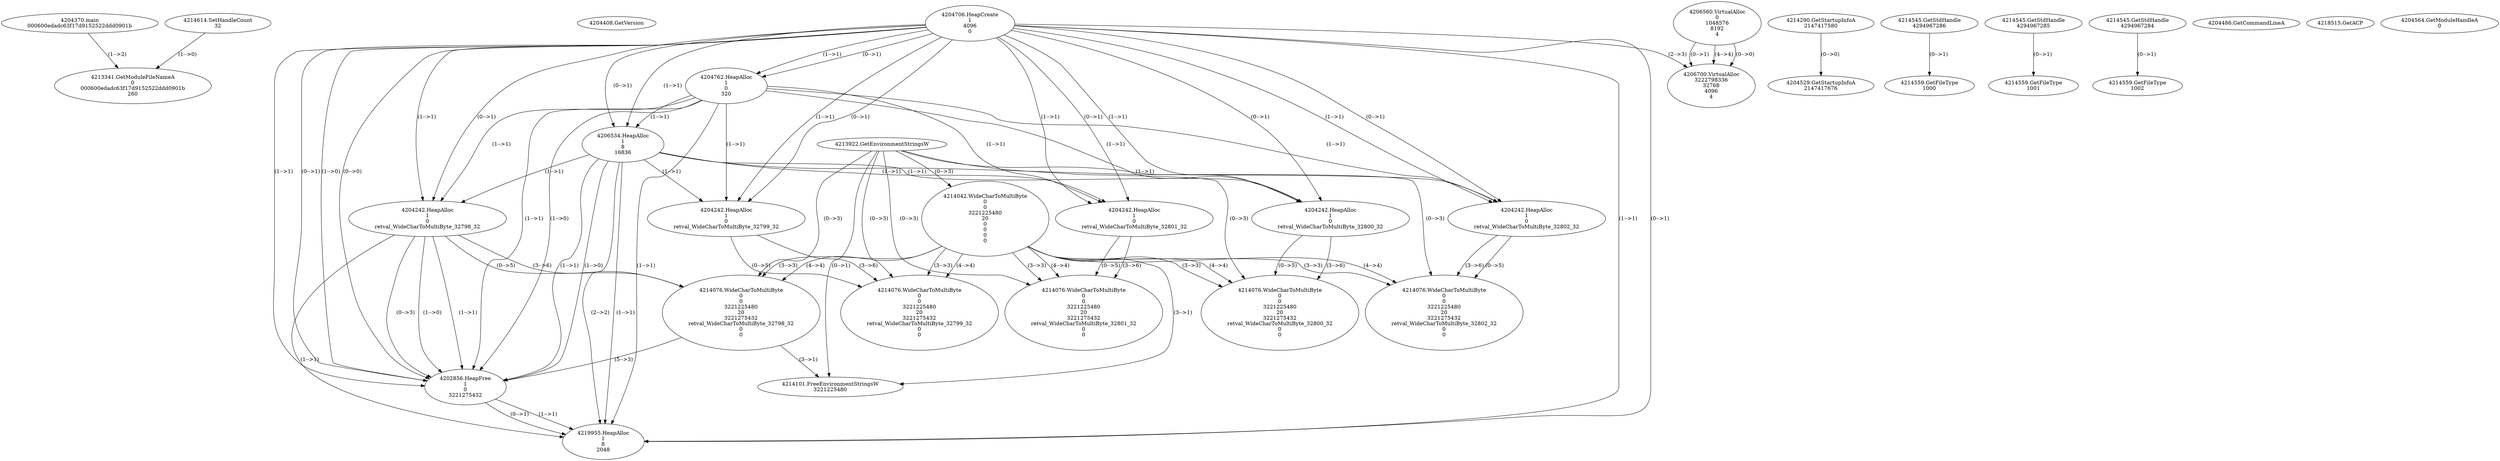 // Global SCDG with merge call
digraph {
	0 [label="4204370.main
000600edadc63f17d9152522ddd0901b"]
	1 [label="4204408.GetVersion
"]
	2 [label="4204706.HeapCreate
1
4096
0"]
	3 [label="4204762.HeapAlloc
1
0
320"]
	2 -> 3 [label="(1-->1)"]
	2 -> 3 [label="(0-->1)"]
	4 [label="4206534.HeapAlloc
1
8
16836"]
	2 -> 4 [label="(1-->1)"]
	2 -> 4 [label="(0-->1)"]
	3 -> 4 [label="(1-->1)"]
	5 [label="4206560.VirtualAlloc
0
1048576
8192
4"]
	6 [label="4206700.VirtualAlloc
3222798336
32768
4096
4"]
	5 -> 6 [label="(0-->1)"]
	2 -> 6 [label="(2-->3)"]
	5 -> 6 [label="(4-->4)"]
	5 -> 6 [label="(0-->0)"]
	7 [label="4214290.GetStartupInfoA
2147417580"]
	8 [label="4214545.GetStdHandle
4294967286"]
	9 [label="4214559.GetFileType
1000"]
	8 -> 9 [label="(0-->1)"]
	10 [label="4214545.GetStdHandle
4294967285"]
	11 [label="4214559.GetFileType
1001"]
	10 -> 11 [label="(0-->1)"]
	12 [label="4214545.GetStdHandle
4294967284"]
	13 [label="4214559.GetFileType
1002"]
	12 -> 13 [label="(0-->1)"]
	14 [label="4214614.SetHandleCount
32"]
	15 [label="4204486.GetCommandLineA
"]
	16 [label="4213922.GetEnvironmentStringsW
"]
	17 [label="4214042.WideCharToMultiByte
0
0
3221225480
20
0
0
0
0"]
	16 -> 17 [label="(0-->3)"]
	18 [label="4204242.HeapAlloc
1
0
retval_WideCharToMultiByte_32798_32"]
	2 -> 18 [label="(1-->1)"]
	2 -> 18 [label="(0-->1)"]
	3 -> 18 [label="(1-->1)"]
	4 -> 18 [label="(1-->1)"]
	19 [label="4214076.WideCharToMultiByte
0
0
3221225480
20
3221275432
retval_WideCharToMultiByte_32798_32
0
0"]
	16 -> 19 [label="(0-->3)"]
	17 -> 19 [label="(3-->3)"]
	17 -> 19 [label="(4-->4)"]
	18 -> 19 [label="(0-->5)"]
	18 -> 19 [label="(3-->6)"]
	20 [label="4202856.HeapFree
1
0
3221275432"]
	2 -> 20 [label="(1-->1)"]
	2 -> 20 [label="(0-->1)"]
	3 -> 20 [label="(1-->1)"]
	4 -> 20 [label="(1-->1)"]
	18 -> 20 [label="(1-->1)"]
	18 -> 20 [label="(0-->3)"]
	19 -> 20 [label="(5-->3)"]
	2 -> 20 [label="(1-->0)"]
	2 -> 20 [label="(0-->0)"]
	3 -> 20 [label="(1-->0)"]
	4 -> 20 [label="(1-->0)"]
	18 -> 20 [label="(1-->0)"]
	21 [label="4214101.FreeEnvironmentStringsW
3221225480"]
	16 -> 21 [label="(0-->1)"]
	17 -> 21 [label="(3-->1)"]
	19 -> 21 [label="(3-->1)"]
	22 [label="4218515.GetACP
"]
	23 [label="4213341.GetModuleFileNameA
0
000600edadc63f17d9152522ddd0901b
260"]
	0 -> 23 [label="(1-->2)"]
	14 -> 23 [label="(1-->0)"]
	24 [label="4219955.HeapAlloc
1
8
2048"]
	2 -> 24 [label="(1-->1)"]
	2 -> 24 [label="(0-->1)"]
	3 -> 24 [label="(1-->1)"]
	4 -> 24 [label="(1-->1)"]
	18 -> 24 [label="(1-->1)"]
	20 -> 24 [label="(1-->1)"]
	20 -> 24 [label="(0-->1)"]
	4 -> 24 [label="(2-->2)"]
	25 [label="4204529.GetStartupInfoA
2147417676"]
	7 -> 25 [label="(0-->0)"]
	26 [label="4204564.GetModuleHandleA
0"]
	27 [label="4204242.HeapAlloc
1
0
retval_WideCharToMultiByte_32799_32"]
	2 -> 27 [label="(1-->1)"]
	2 -> 27 [label="(0-->1)"]
	3 -> 27 [label="(1-->1)"]
	4 -> 27 [label="(1-->1)"]
	28 [label="4214076.WideCharToMultiByte
0
0
3221225480
20
3221275432
retval_WideCharToMultiByte_32799_32
0
0"]
	16 -> 28 [label="(0-->3)"]
	17 -> 28 [label="(3-->3)"]
	17 -> 28 [label="(4-->4)"]
	27 -> 28 [label="(0-->5)"]
	27 -> 28 [label="(3-->6)"]
	29 [label="4204242.HeapAlloc
1
0
retval_WideCharToMultiByte_32800_32"]
	2 -> 29 [label="(1-->1)"]
	2 -> 29 [label="(0-->1)"]
	3 -> 29 [label="(1-->1)"]
	4 -> 29 [label="(1-->1)"]
	30 [label="4214076.WideCharToMultiByte
0
0
3221225480
20
3221275432
retval_WideCharToMultiByte_32800_32
0
0"]
	16 -> 30 [label="(0-->3)"]
	17 -> 30 [label="(3-->3)"]
	17 -> 30 [label="(4-->4)"]
	29 -> 30 [label="(0-->5)"]
	29 -> 30 [label="(3-->6)"]
	31 [label="4204242.HeapAlloc
1
0
retval_WideCharToMultiByte_32801_32"]
	2 -> 31 [label="(1-->1)"]
	2 -> 31 [label="(0-->1)"]
	3 -> 31 [label="(1-->1)"]
	4 -> 31 [label="(1-->1)"]
	32 [label="4214076.WideCharToMultiByte
0
0
3221225480
20
3221275432
retval_WideCharToMultiByte_32801_32
0
0"]
	16 -> 32 [label="(0-->3)"]
	17 -> 32 [label="(3-->3)"]
	17 -> 32 [label="(4-->4)"]
	31 -> 32 [label="(0-->5)"]
	31 -> 32 [label="(3-->6)"]
	33 [label="4204242.HeapAlloc
1
0
retval_WideCharToMultiByte_32802_32"]
	2 -> 33 [label="(1-->1)"]
	2 -> 33 [label="(0-->1)"]
	3 -> 33 [label="(1-->1)"]
	4 -> 33 [label="(1-->1)"]
	34 [label="4214076.WideCharToMultiByte
0
0
3221225480
20
3221275432
retval_WideCharToMultiByte_32802_32
0
0"]
	16 -> 34 [label="(0-->3)"]
	17 -> 34 [label="(3-->3)"]
	17 -> 34 [label="(4-->4)"]
	33 -> 34 [label="(0-->5)"]
	33 -> 34 [label="(3-->6)"]
}
